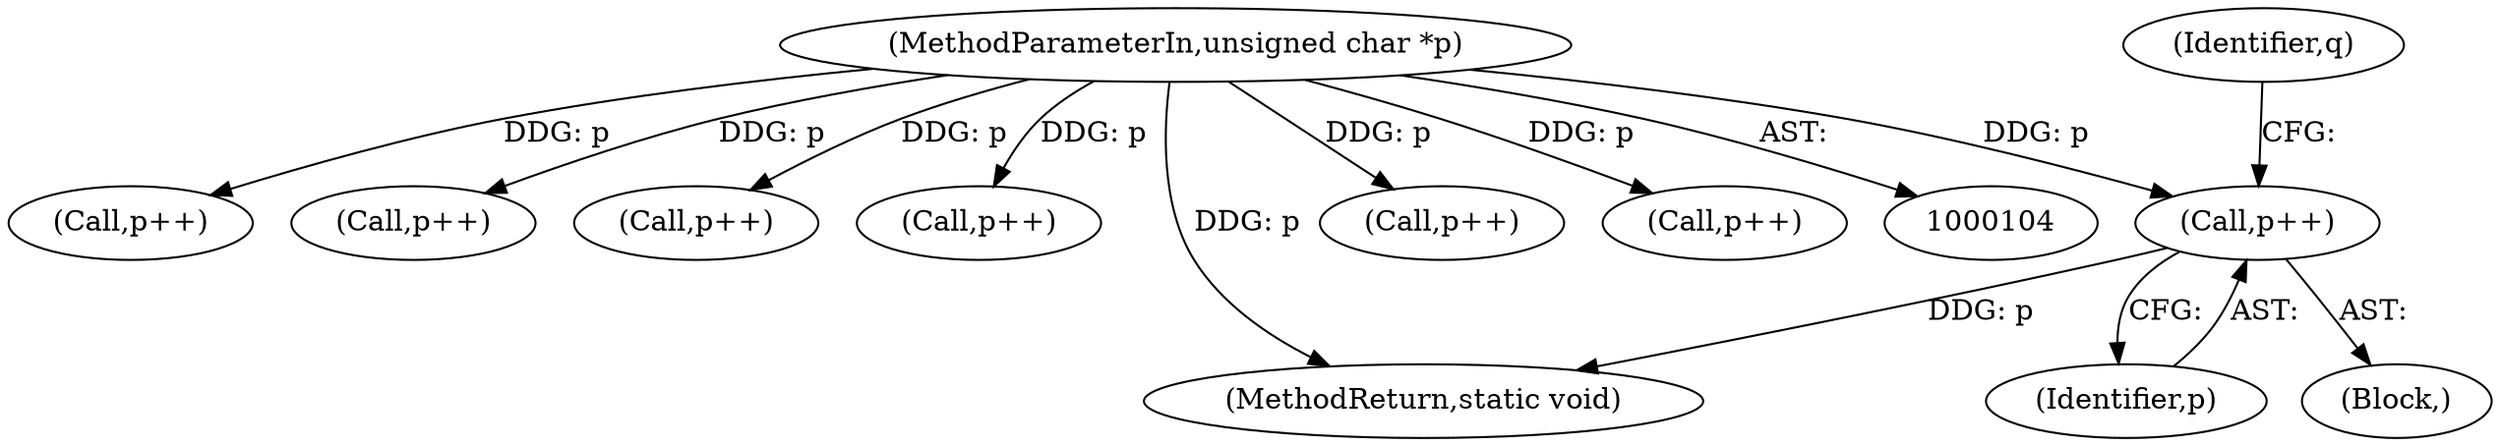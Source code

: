 digraph "0_ImageMagick_cc4ac341f29fa368da6ef01c207deaf8c61f6a2e@pointer" {
"1000608" [label="(Call,p++)"];
"1000107" [label="(MethodParameterIn,unsigned char *p)"];
"1000611" [label="(Identifier,q)"];
"1000358" [label="(Call,p++)"];
"1000555" [label="(Call,p++)"];
"1000444" [label="(Call,p++)"];
"1000525" [label="(Call,p++)"];
"1000596" [label="(Block,)"];
"1000620" [label="(MethodReturn,static void)"];
"1000239" [label="(Call,p++)"];
"1000191" [label="(Call,p++)"];
"1000609" [label="(Identifier,p)"];
"1000608" [label="(Call,p++)"];
"1000107" [label="(MethodParameterIn,unsigned char *p)"];
"1000608" -> "1000596"  [label="AST: "];
"1000608" -> "1000609"  [label="CFG: "];
"1000609" -> "1000608"  [label="AST: "];
"1000611" -> "1000608"  [label="CFG: "];
"1000608" -> "1000620"  [label="DDG: p"];
"1000107" -> "1000608"  [label="DDG: p"];
"1000107" -> "1000104"  [label="AST: "];
"1000107" -> "1000620"  [label="DDG: p"];
"1000107" -> "1000191"  [label="DDG: p"];
"1000107" -> "1000239"  [label="DDG: p"];
"1000107" -> "1000358"  [label="DDG: p"];
"1000107" -> "1000444"  [label="DDG: p"];
"1000107" -> "1000525"  [label="DDG: p"];
"1000107" -> "1000555"  [label="DDG: p"];
}
